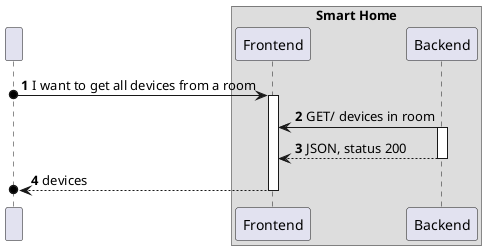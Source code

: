@startuml
'https://plantuml.com/sequence-diagram
!pragma layout smetana

autonumber


participant " " as HTTP
box "Smart Home"
    participant "Frontend" as FE
    participant "Backend" as BE
end box

HTTP o-> FE : I want to get all devices from a room
activate FE

BE -> FE: GET/ devices in room
activate BE

BE --> FE : JSON, status 200
deactivate BE

FE -->o HTTP : devices
deactivate FE

@enduml